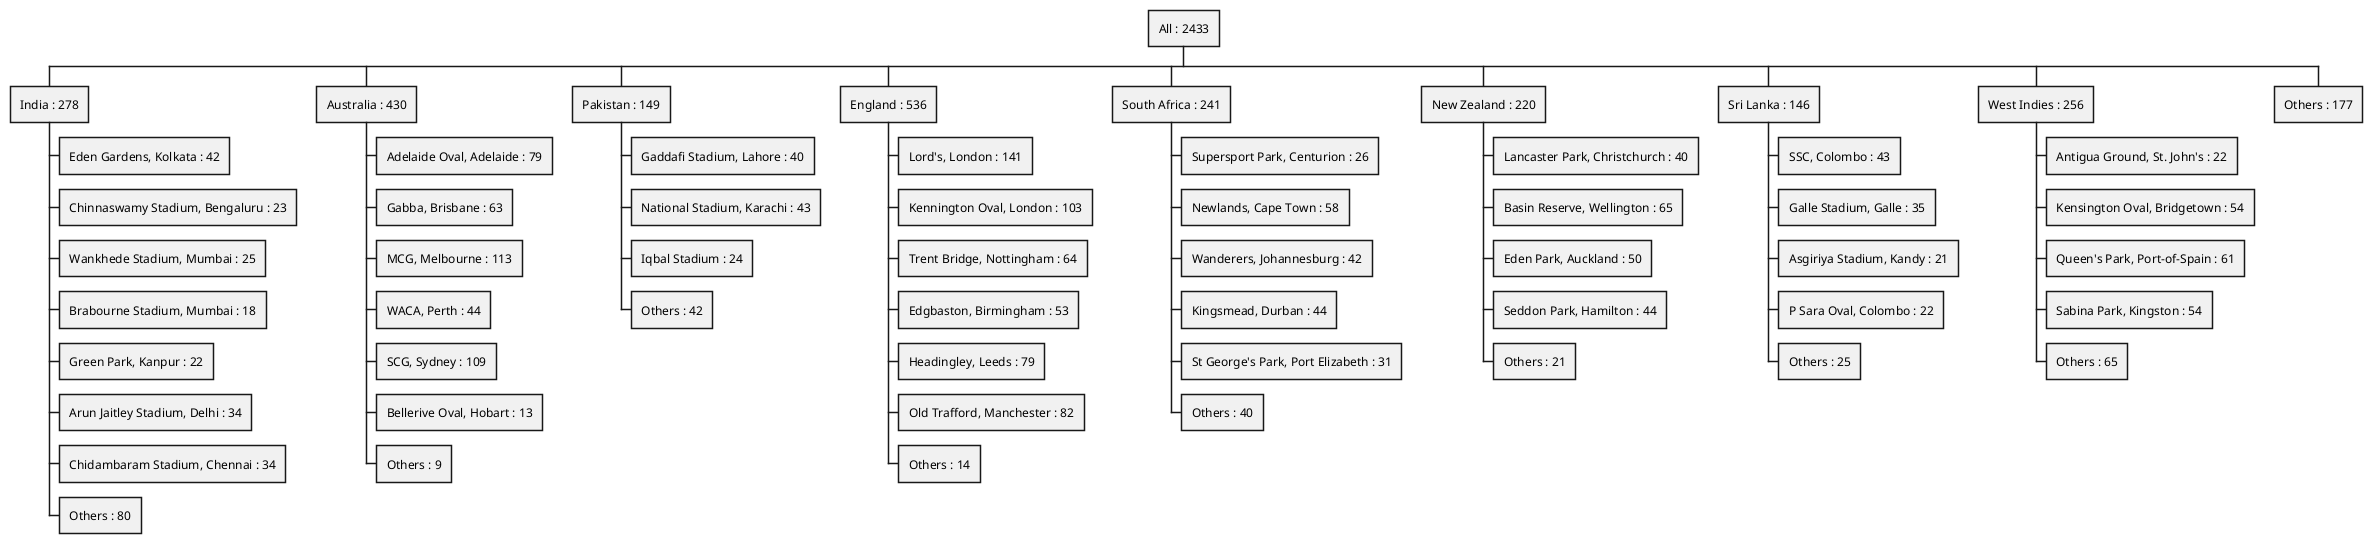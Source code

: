 @startwbs

!$test_cricket_matches_data = {
"name": "All", "list": [
    {"name": "India", "list": [
        {"name": "Eden Gardens, Kolkata", "count": 42},
        {"name": "Chinnaswamy Stadium, Bengaluru", "count": 23},
        {"name": "Wankhede Stadium, Mumbai", "count": 25},
        {"name": "Brabourne Stadium, Mumbai", "count": 18},
        {"name": "Green Park, Kanpur", "count": 22},
        {"name": "Arun Jaitley Stadium, Delhi", "count": 34},
        {"name": "Chidambaram Stadium, Chennai", "count": 34},
        {"name": "Others", "count": 80}
    ]},
    {"name": "Australia", "list": [
        {"name": "Adelaide Oval, Adelaide", "count": 79},
        {"name": "Gabba, Brisbane", "count": 63},
        {"name": "MCG, Melbourne", "count": 113},
        {"name": "WACA, Perth", "count": 44},
        {"name": "SCG, Sydney", "count": 109},
        {"name": "Bellerive Oval, Hobart", "count": 13},
        {"name": "Others", "count": 9}
    ]},
    {"name": "Pakistan", "list": [
        {"name": "Gaddafi Stadium, Lahore", "count": 40},
        {"name": "National Stadium, Karachi", "count": 43},
        {"name": "Iqbal Stadium", "count": 24},
        {"name": "Others", "count": 42}
    ]},
    {"name": "England", "list": [
        {"name": "Lord's, London", "count": 141},
        {"name": "Kennington Oval, London", "count": 103},
        {"name": "Trent Bridge, Nottingham", "count": 64},
        {"name": "Edgbaston, Birmingham", "count": 53},
        {"name": "Headingley, Leeds", "count": 79},
        {"name": "Old Trafford, Manchester", "count": 82},
        {"name": "Others", "count": 14}
    ]},
    {"name": "South Africa", "list": [
        {"name": "Supersport Park, Centurion", "count": 26},
        {"name": "Newlands, Cape Town", "count": 58},
        {"name": "Wanderers, Johannesburg", "count": 42},
        {"name": "Kingsmead, Durban", "count": 44},
        {"name": "St George's Park, Port Elizabeth", "count": 31},
        {"name": "Others", "count": 40}
    ]},
    {"name": "New Zealand", "list": [
        {"name": "Lancaster Park, Christchurch", "count": 40},
        {"name": "Basin Reserve, Wellington", "count": 65},
        {"name": "Eden Park, Auckland", "count": 50},
        {"name": "Seddon Park, Hamilton", "count": 44},
        {"name": "Others", "count": 21}
    ]},
    {"name": "Sri Lanka", "list": [
        {"name": "SSC, Colombo", "count": 43},
        {"name": "Galle Stadium, Galle", "count": 35},
        {"name": "Asgiriya Stadium, Kandy", "count": 21},
        {"name": "P Sara Oval, Colombo", "count": 22},
        {"name": "Others", "count": 25}
    ]},
    {"name": "West Indies", "list": [
        {"name": "Antigua Ground, St. John's", "count": 22},
        {"name": "Kensington Oval, Bridgetown", "count": 54},
        {"name": "Queen's Park, Port-of-Spain", "count": 61},
        {"name": "Sabina Park, Kingston", "count": 54},
        {"name": "Others", "count": 65}
    ]},
    {"name": "Others", "count": 177}
]}

!function $repeat_string($input_string, $times)
!$str = ""
!while $times != 0
    !$str = $str + $input_string
    !$times = $times - 1
!endwhile
!return $str
!endfunction

!function $make_wbs_code($name, $sum, $level)
!$wbs_code = $repeat_string("*", $level) + " " +  %string($name) + " : " + %string($sum) + %newline()
!return $wbs_code
!endfunction

!function $generate_wbs_code($data, $level = 1)
    !$code_string = ""
    !$sum = 0

    !foreach $item in $data.list
        !$inner_item_wbs_code = ""
        !$inner_item_name = ""

        !if %strlen($item.list) != 0 /' hack to check if it is a leaf node '/
            /' bug/hack: need to store the inner item's name before recursing. below we update a dictionary 
            where each item is mapped to the sum of the counts below it. the preprocessor seems to have 
            either an implementation bug or stack limitation, so $item.name gets replaced at each level, 
            thus the sum gets mapped to the innermost item's name instead.'/
            !$inner_item_name = $item.name

            /' it is not a leaf node, recurse to the inner level. '/
            !$inner_item_wbs_code = $generate_wbs_code($item, $level + 1)

            /' recursive function call at the inner level would have mapped the sum in the dictionary,
            so add it to the running sum at this level. '/
            !$sum = $sum + %get_variable_value($inner_item_name)
        !else
            /' it is a leaf node, so it is placed at the next level in the wbs code. '/
            !$inner_item_wbs_code = $make_wbs_code($item.name, $item.count, $level + 1)

            /' for a leaf node, the sum is simply its own count. '/
            !$sum = $sum + %intval($item.count)
        !endif

        /' concatenate the wbs code of this item to the overall wbs code for this level. this works correctly 
        for leaf nodes or non-leaf nodes or mix of the two. leaf node's wbs code is directly computed here. 
        for non-leaf nodes, recursive function call computes the wbs code for lower levels, then that level's
        wbs code is pre-concatenated outside the loop and returned as the overall wbs code for that level. '/
        !$code_string = $code_string + $inner_item_wbs_code
    !endfor

    /' pre-concatenate this level's wbs code to the lower level's wbs code '/
    !$code_string = $make_wbs_code($data.name, $sum, $level) + $code_string

    /' map the sum of the counts below this level to this level's name. during the recursion unwinding, the outer
    level functions can refer to this dictionary entry to update the count at that level. '/
    %set_variable_value($data.name, $sum)
    !return $code_string
!endfunction

/' generates wbs (work breakdown structure) diagram from json data.
   the json data has a recursive structure, consisting of the following fields:
   - name: string
   - count: integer (OR)
   - list: array of this data structure recursively '/
$generate_wbs_code($test_cricket_matches_data)

@endwbs